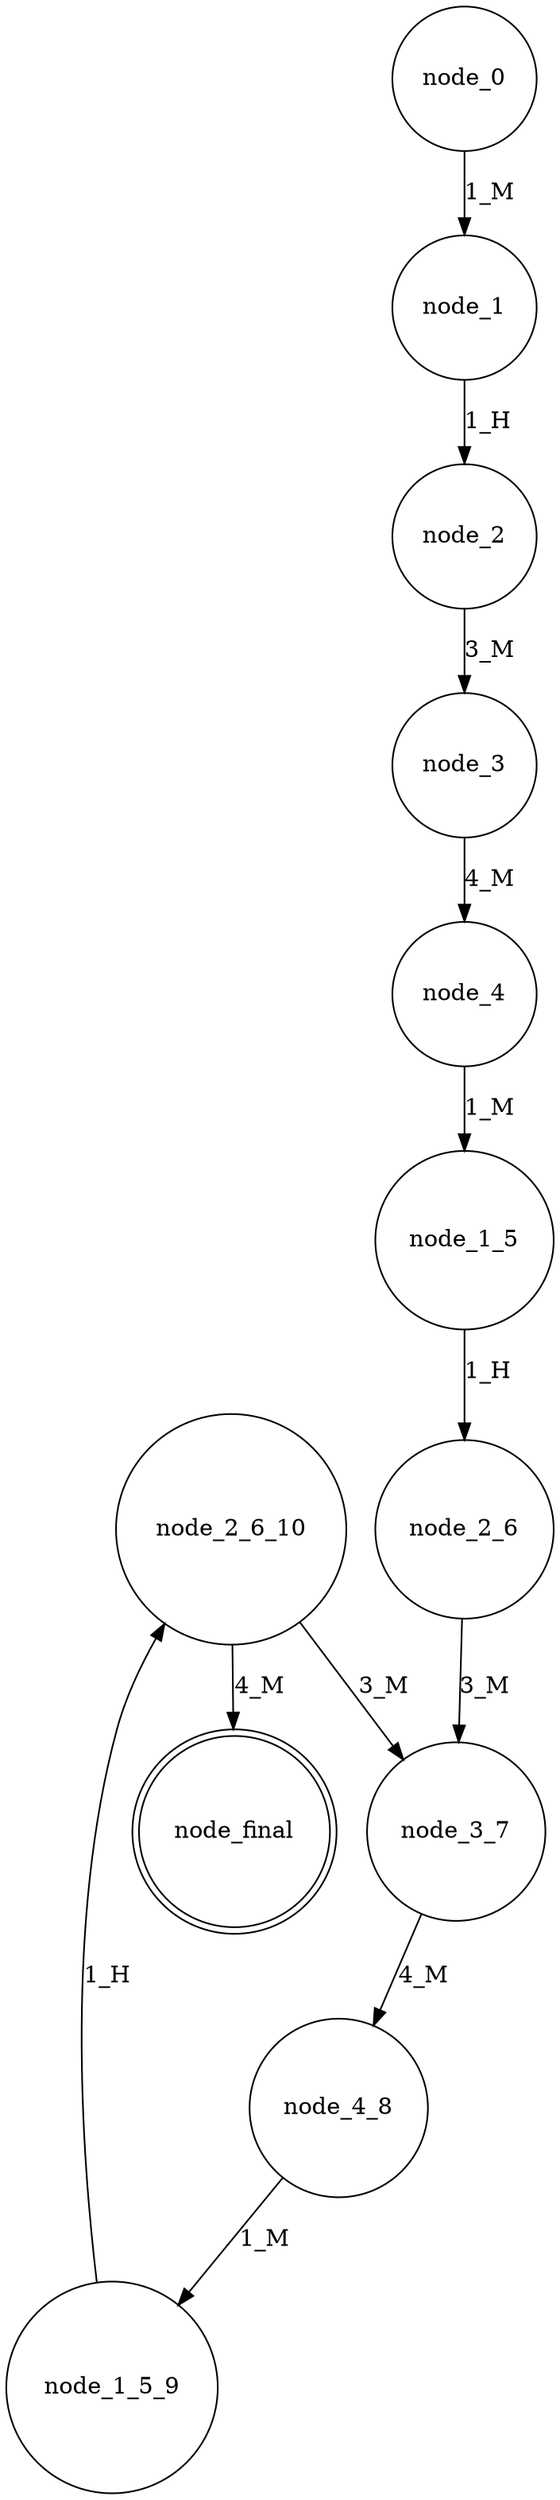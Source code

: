 digraph automaton {
  node [shape = doublecircle]; node_final;
  node [shape = circle]
  node_0 -> node_1 [label="1_M"]
  node_1 -> node_2 [label="1_H"]
  node_1_5 -> node_2_6 [label="1_H"]
  node_1_5_9 -> node_2_6_10 [label="1_H"]
  node_2 -> node_3 [label="3_M"]
  node_2_6 -> node_3_7 [label="3_M"]
  node_2_6_10 -> node_3_7 [label="3_M"]
  node_2_6_10 -> node_final [label="4_M"]
  node_3 -> node_4 [label="4_M"]
  node_3_7 -> node_4_8 [label="4_M"]
  node_4 -> node_1_5 [label="1_M"]
  node_4_8 -> node_1_5_9 [label="1_M"]
}
